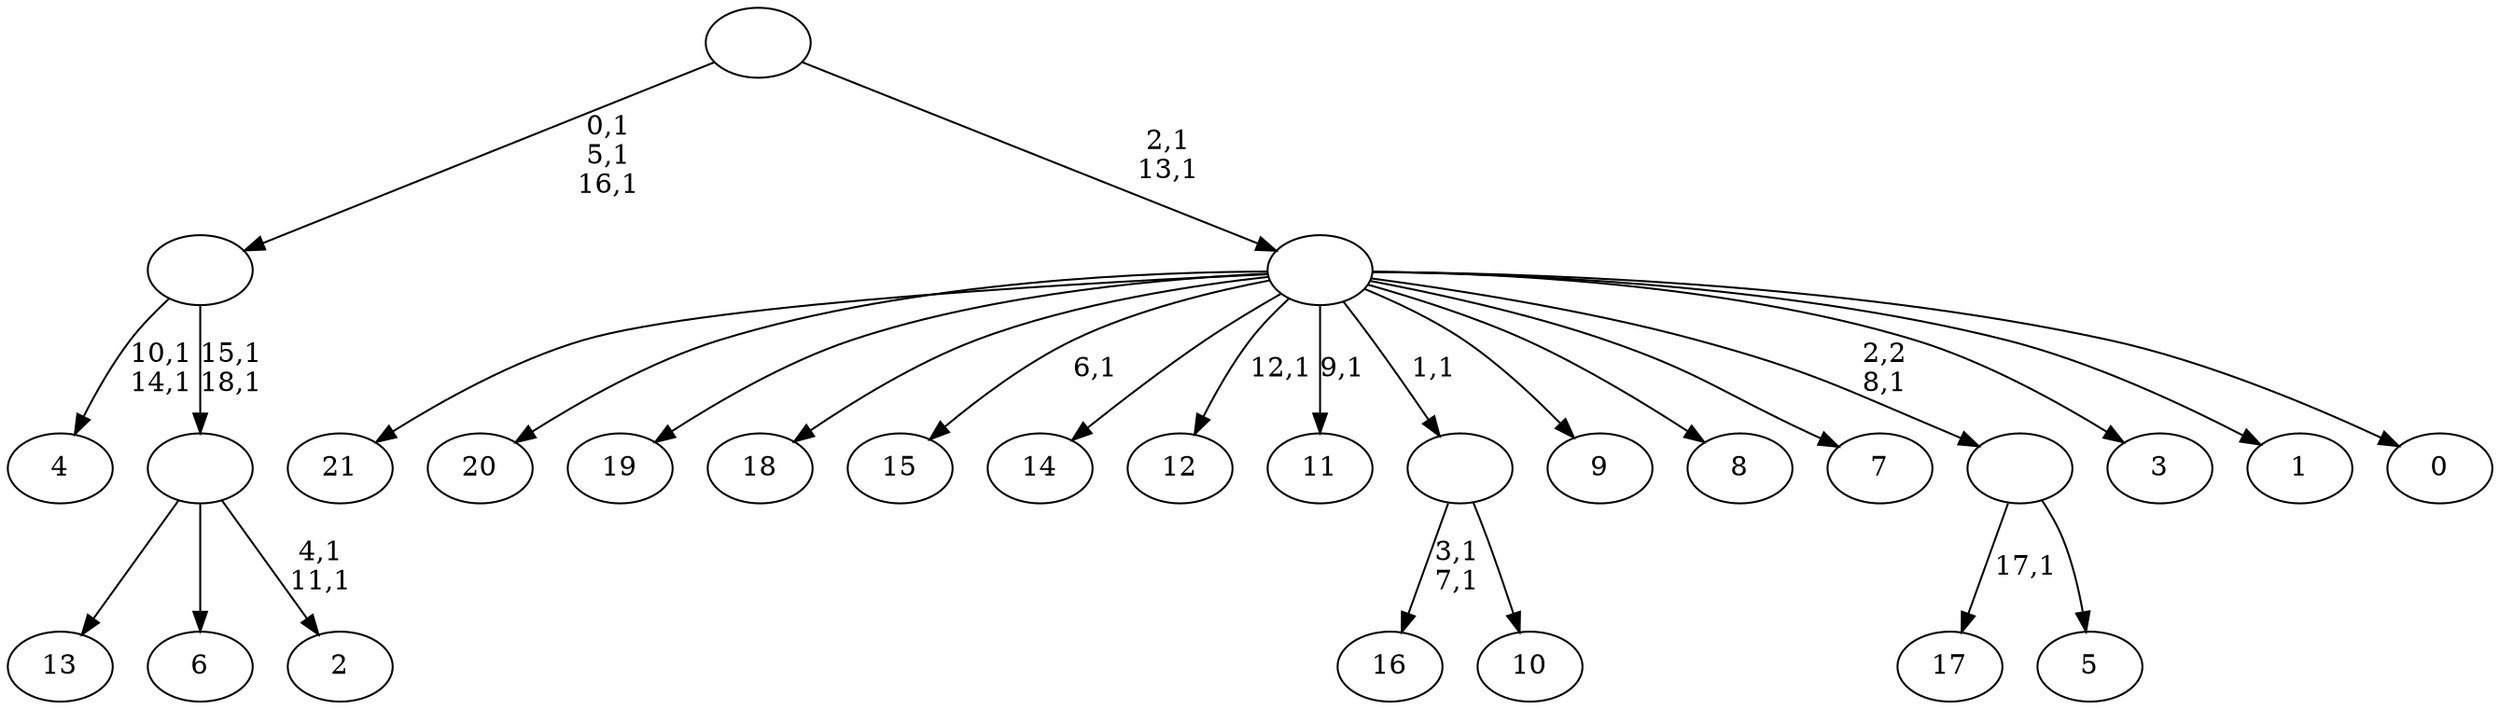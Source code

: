 digraph T {
	41 [label="21"]
	40 [label="20"]
	39 [label="19"]
	38 [label="18"]
	37 [label="17"]
	35 [label="16"]
	32 [label="15"]
	30 [label="14"]
	29 [label="13"]
	28 [label="12"]
	26 [label="11"]
	24 [label="10"]
	23 [label=""]
	22 [label="9"]
	21 [label="8"]
	20 [label="7"]
	19 [label="6"]
	18 [label="5"]
	17 [label=""]
	16 [label="4"]
	13 [label="3"]
	12 [label="2"]
	9 [label=""]
	7 [label=""]
	4 [label="1"]
	3 [label="0"]
	2 [label=""]
	0 [label=""]
	23 -> 35 [label="3,1\n7,1"]
	23 -> 24 [label=""]
	17 -> 37 [label="17,1"]
	17 -> 18 [label=""]
	9 -> 12 [label="4,1\n11,1"]
	9 -> 29 [label=""]
	9 -> 19 [label=""]
	7 -> 9 [label="15,1\n18,1"]
	7 -> 16 [label="10,1\n14,1"]
	2 -> 26 [label="9,1"]
	2 -> 28 [label="12,1"]
	2 -> 32 [label="6,1"]
	2 -> 41 [label=""]
	2 -> 40 [label=""]
	2 -> 39 [label=""]
	2 -> 38 [label=""]
	2 -> 30 [label=""]
	2 -> 23 [label="1,1"]
	2 -> 22 [label=""]
	2 -> 21 [label=""]
	2 -> 20 [label=""]
	2 -> 17 [label="2,2\n8,1"]
	2 -> 13 [label=""]
	2 -> 4 [label=""]
	2 -> 3 [label=""]
	0 -> 2 [label="2,1\n13,1"]
	0 -> 7 [label="0,1\n5,1\n16,1"]
}
